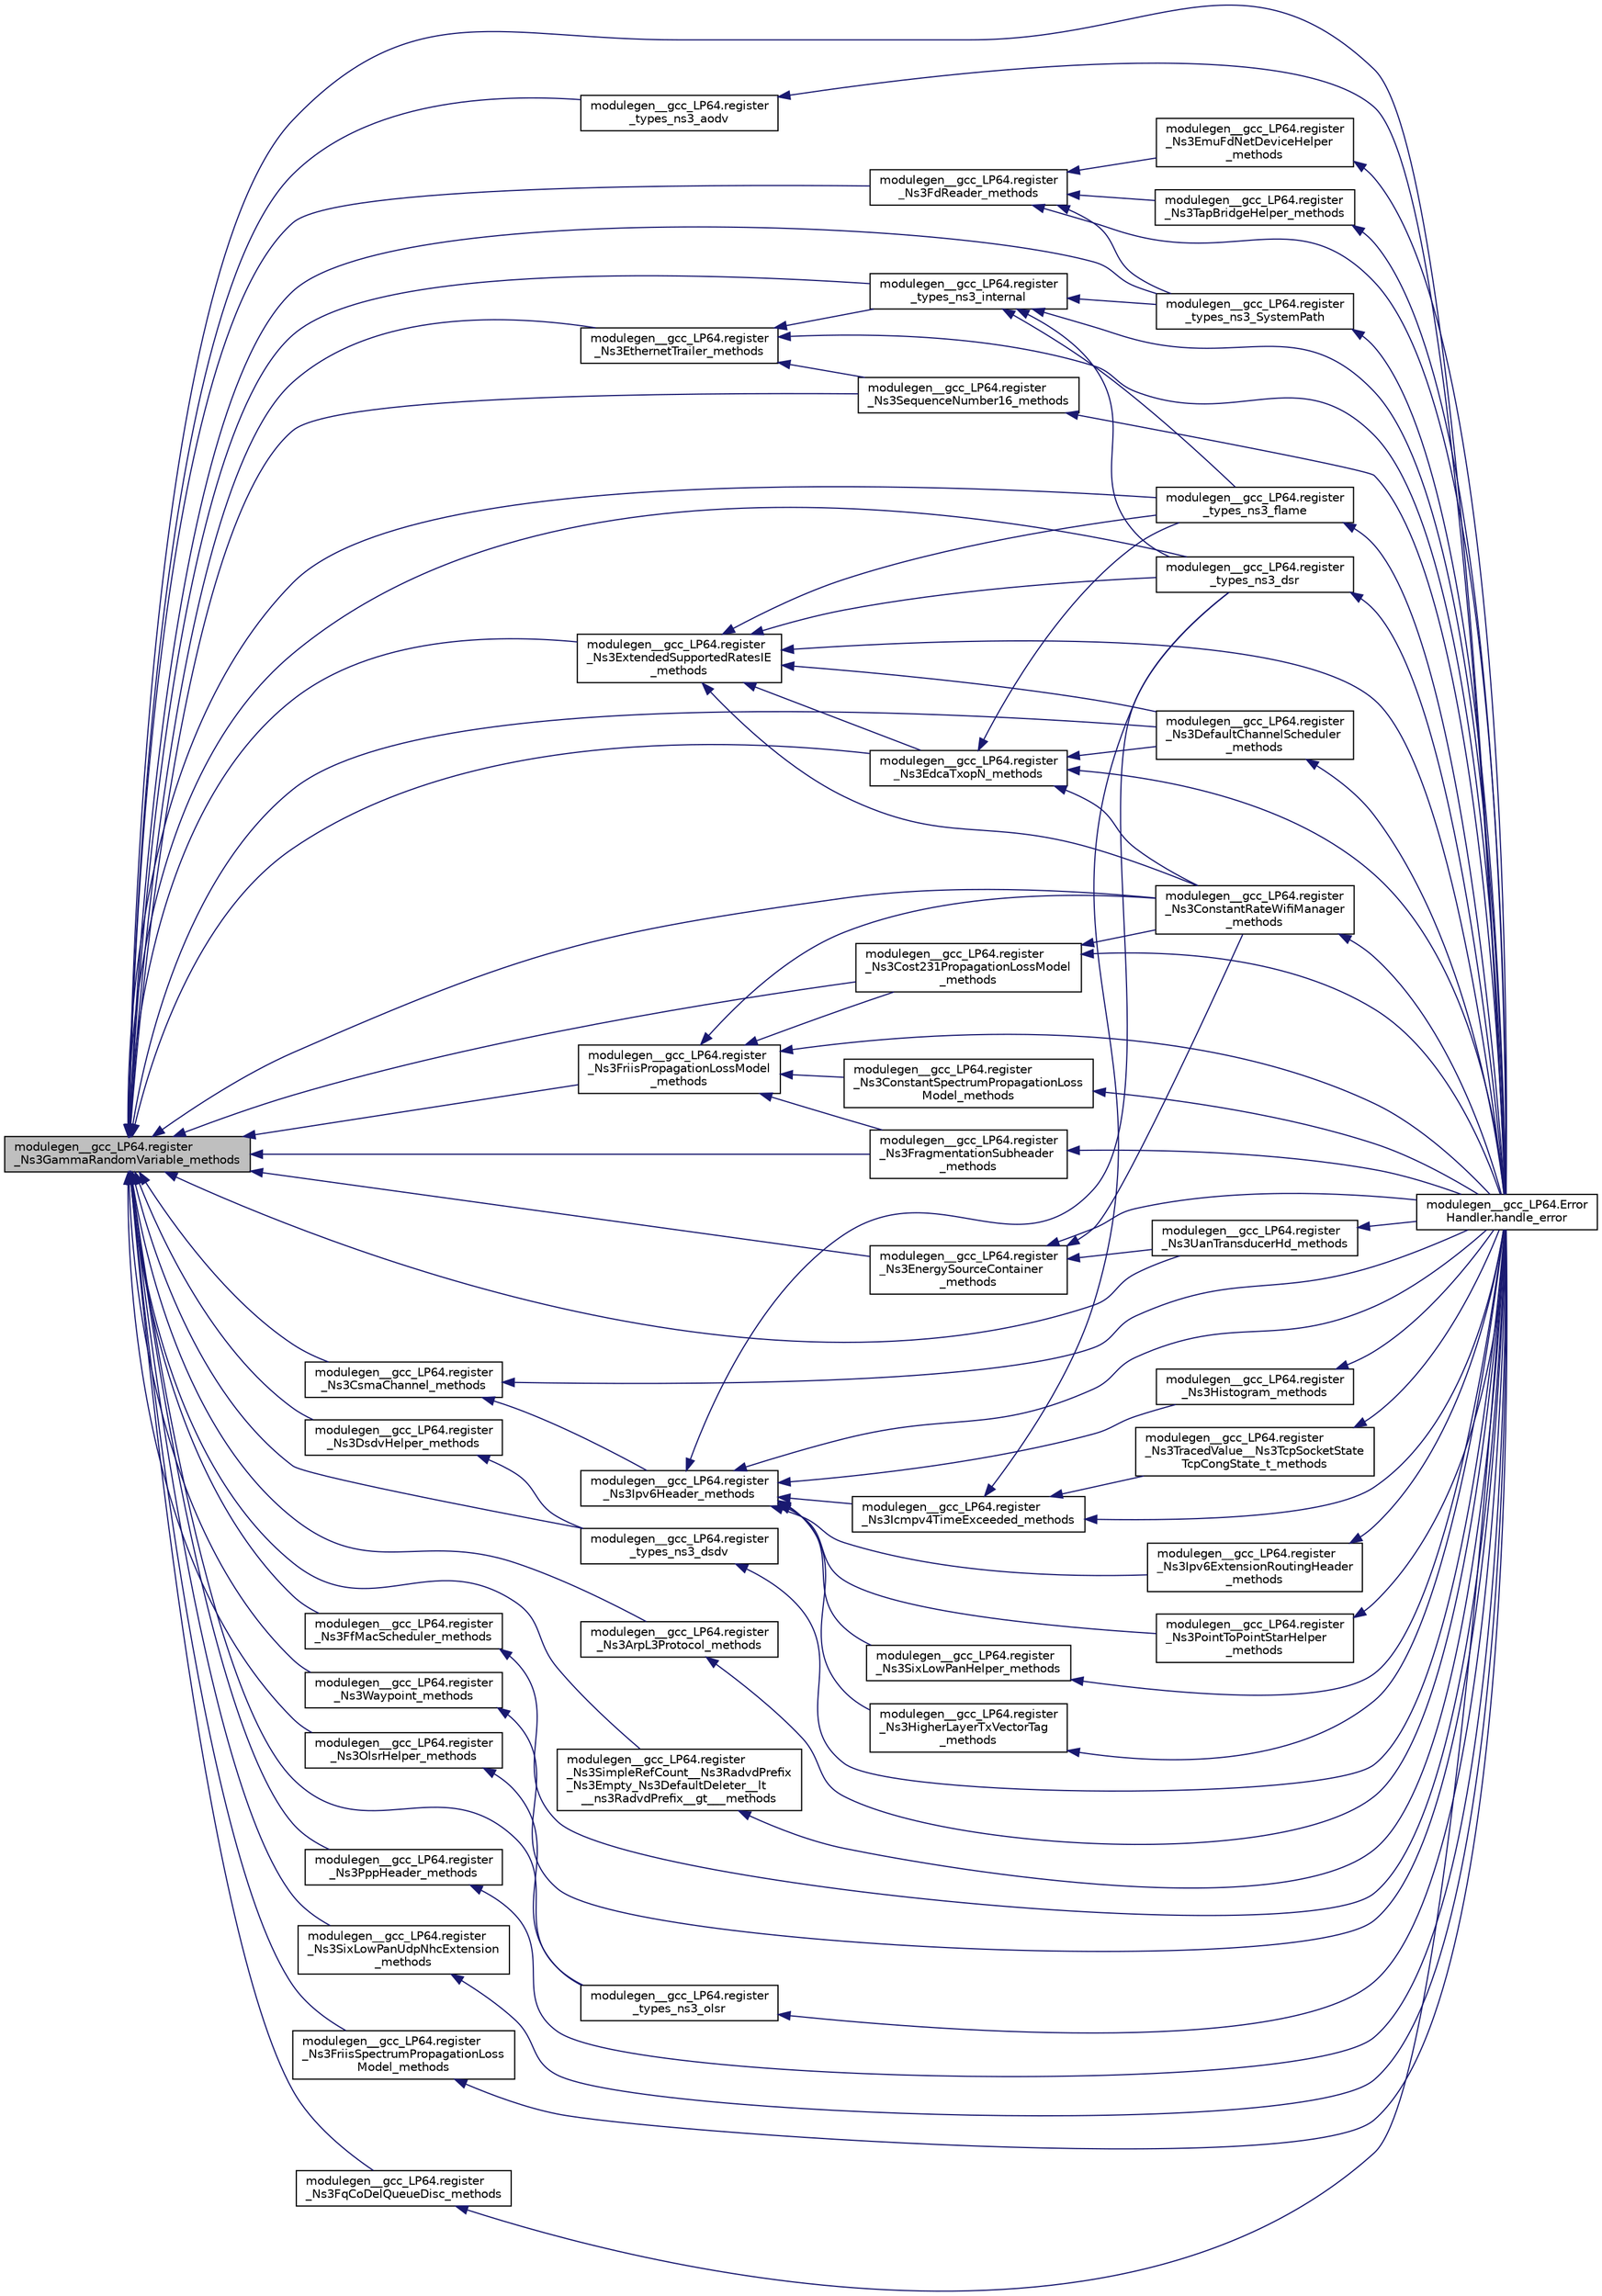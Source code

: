 digraph "modulegen__gcc_LP64.register_Ns3GammaRandomVariable_methods"
{
  edge [fontname="Helvetica",fontsize="10",labelfontname="Helvetica",labelfontsize="10"];
  node [fontname="Helvetica",fontsize="10",shape=record];
  rankdir="LR";
  Node1 [label="modulegen__gcc_LP64.register\l_Ns3GammaRandomVariable_methods",height=0.2,width=0.4,color="black", fillcolor="grey75", style="filled", fontcolor="black"];
  Node1 -> Node2 [dir="back",color="midnightblue",fontsize="10",style="solid"];
  Node2 [label="modulegen__gcc_LP64.register\l_types_ns3_aodv",height=0.2,width=0.4,color="black", fillcolor="white", style="filled",URL="$db/dbb/namespacemodulegen____gcc__LP64.html#a5df6bc36e8f7dd9aa8415fcd18b1264b"];
  Node2 -> Node3 [dir="back",color="midnightblue",fontsize="10",style="solid"];
  Node3 [label="modulegen__gcc_LP64.Error\lHandler.handle_error",height=0.2,width=0.4,color="black", fillcolor="white", style="filled",URL="$df/d38/classmodulegen____gcc__LP64_1_1ErrorHandler.html#ae861af2ccf0c7d1732eb52c22d89f8fd"];
  Node1 -> Node4 [dir="back",color="midnightblue",fontsize="10",style="solid"];
  Node4 [label="modulegen__gcc_LP64.register\l_types_ns3_internal",height=0.2,width=0.4,color="black", fillcolor="white", style="filled",URL="$db/dbb/namespacemodulegen____gcc__LP64.html#aa5591cd0831727624dde86d56333dc35"];
  Node4 -> Node3 [dir="back",color="midnightblue",fontsize="10",style="solid"];
  Node4 -> Node5 [dir="back",color="midnightblue",fontsize="10",style="solid"];
  Node5 [label="modulegen__gcc_LP64.register\l_types_ns3_SystemPath",height=0.2,width=0.4,color="black", fillcolor="white", style="filled",URL="$db/dbb/namespacemodulegen____gcc__LP64.html#a5efceb696a814981c99c36a87fcfaa75"];
  Node5 -> Node3 [dir="back",color="midnightblue",fontsize="10",style="solid"];
  Node4 -> Node6 [dir="back",color="midnightblue",fontsize="10",style="solid"];
  Node6 [label="modulegen__gcc_LP64.register\l_types_ns3_dsr",height=0.2,width=0.4,color="black", fillcolor="white", style="filled",URL="$db/dbb/namespacemodulegen____gcc__LP64.html#a96238b914c8d89466e10c074ff281344"];
  Node6 -> Node3 [dir="back",color="midnightblue",fontsize="10",style="solid"];
  Node4 -> Node7 [dir="back",color="midnightblue",fontsize="10",style="solid"];
  Node7 [label="modulegen__gcc_LP64.register\l_types_ns3_flame",height=0.2,width=0.4,color="black", fillcolor="white", style="filled",URL="$db/dbb/namespacemodulegen____gcc__LP64.html#a0c0e3c1249cadb3ceda60aee63e39192"];
  Node7 -> Node3 [dir="back",color="midnightblue",fontsize="10",style="solid"];
  Node1 -> Node8 [dir="back",color="midnightblue",fontsize="10",style="solid"];
  Node8 [label="modulegen__gcc_LP64.register\l_Ns3EthernetTrailer_methods",height=0.2,width=0.4,color="black", fillcolor="white", style="filled",URL="$db/dbb/namespacemodulegen____gcc__LP64.html#aa3f3e67426233931e9e9246b3d05e3e4"];
  Node8 -> Node4 [dir="back",color="midnightblue",fontsize="10",style="solid"];
  Node8 -> Node3 [dir="back",color="midnightblue",fontsize="10",style="solid"];
  Node8 -> Node9 [dir="back",color="midnightblue",fontsize="10",style="solid"];
  Node9 [label="modulegen__gcc_LP64.register\l_Ns3SequenceNumber16_methods",height=0.2,width=0.4,color="black", fillcolor="white", style="filled",URL="$db/dbb/namespacemodulegen____gcc__LP64.html#ac0ebb4651c60ef3ea2b6198c239cc357"];
  Node9 -> Node3 [dir="back",color="midnightblue",fontsize="10",style="solid"];
  Node1 -> Node3 [dir="back",color="midnightblue",fontsize="10",style="solid"];
  Node1 -> Node10 [dir="back",color="midnightblue",fontsize="10",style="solid"];
  Node10 [label="modulegen__gcc_LP64.register\l_Ns3FriisPropagationLossModel\l_methods",height=0.2,width=0.4,color="black", fillcolor="white", style="filled",URL="$db/dbb/namespacemodulegen____gcc__LP64.html#a0dd82f37b29c9fa170253065d25f75b4"];
  Node10 -> Node3 [dir="back",color="midnightblue",fontsize="10",style="solid"];
  Node10 -> Node11 [dir="back",color="midnightblue",fontsize="10",style="solid"];
  Node11 [label="modulegen__gcc_LP64.register\l_Ns3Cost231PropagationLossModel\l_methods",height=0.2,width=0.4,color="black", fillcolor="white", style="filled",URL="$db/dbb/namespacemodulegen____gcc__LP64.html#a2de2a700ab52f6d6946989876b791577"];
  Node11 -> Node3 [dir="back",color="midnightblue",fontsize="10",style="solid"];
  Node11 -> Node12 [dir="back",color="midnightblue",fontsize="10",style="solid"];
  Node12 [label="modulegen__gcc_LP64.register\l_Ns3ConstantRateWifiManager\l_methods",height=0.2,width=0.4,color="black", fillcolor="white", style="filled",URL="$db/dbb/namespacemodulegen____gcc__LP64.html#abd2fd3d9f370716a71ede9adbf3986d5"];
  Node12 -> Node3 [dir="back",color="midnightblue",fontsize="10",style="solid"];
  Node10 -> Node13 [dir="back",color="midnightblue",fontsize="10",style="solid"];
  Node13 [label="modulegen__gcc_LP64.register\l_Ns3ConstantSpectrumPropagationLoss\lModel_methods",height=0.2,width=0.4,color="black", fillcolor="white", style="filled",URL="$db/dbb/namespacemodulegen____gcc__LP64.html#aab184ed9e6b599692f044aff851ea682"];
  Node13 -> Node3 [dir="back",color="midnightblue",fontsize="10",style="solid"];
  Node10 -> Node12 [dir="back",color="midnightblue",fontsize="10",style="solid"];
  Node10 -> Node14 [dir="back",color="midnightblue",fontsize="10",style="solid"];
  Node14 [label="modulegen__gcc_LP64.register\l_Ns3FragmentationSubheader\l_methods",height=0.2,width=0.4,color="black", fillcolor="white", style="filled",URL="$db/dbb/namespacemodulegen____gcc__LP64.html#ab22b962b2f18a40b5a11b339f06a5a08"];
  Node14 -> Node3 [dir="back",color="midnightblue",fontsize="10",style="solid"];
  Node1 -> Node5 [dir="back",color="midnightblue",fontsize="10",style="solid"];
  Node1 -> Node15 [dir="back",color="midnightblue",fontsize="10",style="solid"];
  Node15 [label="modulegen__gcc_LP64.register\l_Ns3FdReader_methods",height=0.2,width=0.4,color="black", fillcolor="white", style="filled",URL="$db/dbb/namespacemodulegen____gcc__LP64.html#a378caf9ee8d07dbdea0dd210159b5eb3"];
  Node15 -> Node5 [dir="back",color="midnightblue",fontsize="10",style="solid"];
  Node15 -> Node3 [dir="back",color="midnightblue",fontsize="10",style="solid"];
  Node15 -> Node16 [dir="back",color="midnightblue",fontsize="10",style="solid"];
  Node16 [label="modulegen__gcc_LP64.register\l_Ns3EmuFdNetDeviceHelper\l_methods",height=0.2,width=0.4,color="black", fillcolor="white", style="filled",URL="$db/dbb/namespacemodulegen____gcc__LP64.html#a1d7d310497e0f0dca75a0bddc6dc0bf4"];
  Node16 -> Node3 [dir="back",color="midnightblue",fontsize="10",style="solid"];
  Node15 -> Node17 [dir="back",color="midnightblue",fontsize="10",style="solid"];
  Node17 [label="modulegen__gcc_LP64.register\l_Ns3TapBridgeHelper_methods",height=0.2,width=0.4,color="black", fillcolor="white", style="filled",URL="$db/dbb/namespacemodulegen____gcc__LP64.html#a598eddf182e4b74b1b045d2f9431bc5b"];
  Node17 -> Node3 [dir="back",color="midnightblue",fontsize="10",style="solid"];
  Node1 -> Node18 [dir="back",color="midnightblue",fontsize="10",style="solid"];
  Node18 [label="modulegen__gcc_LP64.register\l_Ns3CsmaChannel_methods",height=0.2,width=0.4,color="black", fillcolor="white", style="filled",URL="$db/dbb/namespacemodulegen____gcc__LP64.html#a931182772500ad32039d3978e60fc360"];
  Node18 -> Node3 [dir="back",color="midnightblue",fontsize="10",style="solid"];
  Node18 -> Node19 [dir="back",color="midnightblue",fontsize="10",style="solid"];
  Node19 [label="modulegen__gcc_LP64.register\l_Ns3Ipv6Header_methods",height=0.2,width=0.4,color="black", fillcolor="white", style="filled",URL="$db/dbb/namespacemodulegen____gcc__LP64.html#a3bf4c1735120b6da054ad14ebaa7c850"];
  Node19 -> Node3 [dir="back",color="midnightblue",fontsize="10",style="solid"];
  Node19 -> Node6 [dir="back",color="midnightblue",fontsize="10",style="solid"];
  Node19 -> Node20 [dir="back",color="midnightblue",fontsize="10",style="solid"];
  Node20 [label="modulegen__gcc_LP64.register\l_Ns3Icmpv4TimeExceeded_methods",height=0.2,width=0.4,color="black", fillcolor="white", style="filled",URL="$db/dbb/namespacemodulegen____gcc__LP64.html#aa53916451f16b601e3e9b416b72d8a9c"];
  Node20 -> Node6 [dir="back",color="midnightblue",fontsize="10",style="solid"];
  Node20 -> Node3 [dir="back",color="midnightblue",fontsize="10",style="solid"];
  Node20 -> Node21 [dir="back",color="midnightblue",fontsize="10",style="solid"];
  Node21 [label="modulegen__gcc_LP64.register\l_Ns3TracedValue__Ns3TcpSocketState\lTcpCongState_t_methods",height=0.2,width=0.4,color="black", fillcolor="white", style="filled",URL="$db/dbb/namespacemodulegen____gcc__LP64.html#aa79cae88eaea857579df6e1e77ee0e9f"];
  Node21 -> Node3 [dir="back",color="midnightblue",fontsize="10",style="solid"];
  Node19 -> Node22 [dir="back",color="midnightblue",fontsize="10",style="solid"];
  Node22 [label="modulegen__gcc_LP64.register\l_Ns3Histogram_methods",height=0.2,width=0.4,color="black", fillcolor="white", style="filled",URL="$db/dbb/namespacemodulegen____gcc__LP64.html#a1c954bcebbf4f39e744972bd97837a19"];
  Node22 -> Node3 [dir="back",color="midnightblue",fontsize="10",style="solid"];
  Node19 -> Node23 [dir="back",color="midnightblue",fontsize="10",style="solid"];
  Node23 [label="modulegen__gcc_LP64.register\l_Ns3Ipv6ExtensionRoutingHeader\l_methods",height=0.2,width=0.4,color="black", fillcolor="white", style="filled",URL="$db/dbb/namespacemodulegen____gcc__LP64.html#a587188161e2d082996bdfc8cde91589a"];
  Node23 -> Node3 [dir="back",color="midnightblue",fontsize="10",style="solid"];
  Node19 -> Node24 [dir="back",color="midnightblue",fontsize="10",style="solid"];
  Node24 [label="modulegen__gcc_LP64.register\l_Ns3PointToPointStarHelper\l_methods",height=0.2,width=0.4,color="black", fillcolor="white", style="filled",URL="$db/dbb/namespacemodulegen____gcc__LP64.html#a60a5b528b355b91fbc7711812e88ddb5"];
  Node24 -> Node3 [dir="back",color="midnightblue",fontsize="10",style="solid"];
  Node19 -> Node25 [dir="back",color="midnightblue",fontsize="10",style="solid"];
  Node25 [label="modulegen__gcc_LP64.register\l_Ns3SixLowPanHelper_methods",height=0.2,width=0.4,color="black", fillcolor="white", style="filled",URL="$db/dbb/namespacemodulegen____gcc__LP64.html#a970fa3e779fda455602aa76205ff485c"];
  Node25 -> Node3 [dir="back",color="midnightblue",fontsize="10",style="solid"];
  Node19 -> Node26 [dir="back",color="midnightblue",fontsize="10",style="solid"];
  Node26 [label="modulegen__gcc_LP64.register\l_Ns3HigherLayerTxVectorTag\l_methods",height=0.2,width=0.4,color="black", fillcolor="white", style="filled",URL="$db/dbb/namespacemodulegen____gcc__LP64.html#a2efb27e8a320024b3aedc35ce99f9246"];
  Node26 -> Node3 [dir="back",color="midnightblue",fontsize="10",style="solid"];
  Node1 -> Node27 [dir="back",color="midnightblue",fontsize="10",style="solid"];
  Node27 [label="modulegen__gcc_LP64.register\l_types_ns3_dsdv",height=0.2,width=0.4,color="black", fillcolor="white", style="filled",URL="$db/dbb/namespacemodulegen____gcc__LP64.html#ae9b8c627c6619946068e27d35649e380"];
  Node27 -> Node3 [dir="back",color="midnightblue",fontsize="10",style="solid"];
  Node1 -> Node28 [dir="back",color="midnightblue",fontsize="10",style="solid"];
  Node28 [label="modulegen__gcc_LP64.register\l_Ns3DsdvHelper_methods",height=0.2,width=0.4,color="black", fillcolor="white", style="filled",URL="$db/dbb/namespacemodulegen____gcc__LP64.html#a196d31b4357d09144cc1e47cd09a59ee"];
  Node28 -> Node27 [dir="back",color="midnightblue",fontsize="10",style="solid"];
  Node1 -> Node6 [dir="back",color="midnightblue",fontsize="10",style="solid"];
  Node1 -> Node29 [dir="back",color="midnightblue",fontsize="10",style="solid"];
  Node29 [label="modulegen__gcc_LP64.register\l_Ns3ExtendedSupportedRatesIE\l_methods",height=0.2,width=0.4,color="black", fillcolor="white", style="filled",URL="$db/dbb/namespacemodulegen____gcc__LP64.html#aff0de42f78e40ad9c7c7a2c3a03b7906"];
  Node29 -> Node6 [dir="back",color="midnightblue",fontsize="10",style="solid"];
  Node29 -> Node7 [dir="back",color="midnightblue",fontsize="10",style="solid"];
  Node29 -> Node30 [dir="back",color="midnightblue",fontsize="10",style="solid"];
  Node30 [label="modulegen__gcc_LP64.register\l_Ns3EdcaTxopN_methods",height=0.2,width=0.4,color="black", fillcolor="white", style="filled",URL="$db/dbb/namespacemodulegen____gcc__LP64.html#a9348f89f88884db928d00d4b1f02fa4b"];
  Node30 -> Node7 [dir="back",color="midnightblue",fontsize="10",style="solid"];
  Node30 -> Node3 [dir="back",color="midnightblue",fontsize="10",style="solid"];
  Node30 -> Node31 [dir="back",color="midnightblue",fontsize="10",style="solid"];
  Node31 [label="modulegen__gcc_LP64.register\l_Ns3DefaultChannelScheduler\l_methods",height=0.2,width=0.4,color="black", fillcolor="white", style="filled",URL="$db/dbb/namespacemodulegen____gcc__LP64.html#a1d62c6d85417c5bcedc99f3d1ef0f895"];
  Node31 -> Node3 [dir="back",color="midnightblue",fontsize="10",style="solid"];
  Node30 -> Node12 [dir="back",color="midnightblue",fontsize="10",style="solid"];
  Node29 -> Node3 [dir="back",color="midnightblue",fontsize="10",style="solid"];
  Node29 -> Node31 [dir="back",color="midnightblue",fontsize="10",style="solid"];
  Node29 -> Node12 [dir="back",color="midnightblue",fontsize="10",style="solid"];
  Node1 -> Node32 [dir="back",color="midnightblue",fontsize="10",style="solid"];
  Node32 [label="modulegen__gcc_LP64.register\l_Ns3EnergySourceContainer\l_methods",height=0.2,width=0.4,color="black", fillcolor="white", style="filled",URL="$db/dbb/namespacemodulegen____gcc__LP64.html#a40ac4bd8c5c85d6179db85ab33e7601d"];
  Node32 -> Node3 [dir="back",color="midnightblue",fontsize="10",style="solid"];
  Node32 -> Node33 [dir="back",color="midnightblue",fontsize="10",style="solid"];
  Node33 [label="modulegen__gcc_LP64.register\l_Ns3UanTransducerHd_methods",height=0.2,width=0.4,color="black", fillcolor="white", style="filled",URL="$db/dbb/namespacemodulegen____gcc__LP64.html#a69dafbfca1538ae2326c56222034faf6"];
  Node33 -> Node3 [dir="back",color="midnightblue",fontsize="10",style="solid"];
  Node32 -> Node12 [dir="back",color="midnightblue",fontsize="10",style="solid"];
  Node1 -> Node34 [dir="back",color="midnightblue",fontsize="10",style="solid"];
  Node34 [label="modulegen__gcc_LP64.register\l_Ns3ArpL3Protocol_methods",height=0.2,width=0.4,color="black", fillcolor="white", style="filled",URL="$db/dbb/namespacemodulegen____gcc__LP64.html#a724d8974473fbde214c4f77891e3dddb"];
  Node34 -> Node3 [dir="back",color="midnightblue",fontsize="10",style="solid"];
  Node1 -> Node35 [dir="back",color="midnightblue",fontsize="10",style="solid"];
  Node35 [label="modulegen__gcc_LP64.register\l_Ns3SimpleRefCount__Ns3RadvdPrefix\l_Ns3Empty_Ns3DefaultDeleter__lt\l__ns3RadvdPrefix__gt___methods",height=0.2,width=0.4,color="black", fillcolor="white", style="filled",URL="$db/dbb/namespacemodulegen____gcc__LP64.html#ae7283bb8e17684bbb914dd54642b941d"];
  Node35 -> Node3 [dir="back",color="midnightblue",fontsize="10",style="solid"];
  Node1 -> Node36 [dir="back",color="midnightblue",fontsize="10",style="solid"];
  Node36 [label="modulegen__gcc_LP64.register\l_Ns3FfMacScheduler_methods",height=0.2,width=0.4,color="black", fillcolor="white", style="filled",URL="$db/dbb/namespacemodulegen____gcc__LP64.html#a4e473fe98617de74dd6080d6a9b8a30d"];
  Node36 -> Node3 [dir="back",color="midnightblue",fontsize="10",style="solid"];
  Node1 -> Node7 [dir="back",color="midnightblue",fontsize="10",style="solid"];
  Node1 -> Node30 [dir="back",color="midnightblue",fontsize="10",style="solid"];
  Node1 -> Node37 [dir="back",color="midnightblue",fontsize="10",style="solid"];
  Node37 [label="modulegen__gcc_LP64.register\l_Ns3Waypoint_methods",height=0.2,width=0.4,color="black", fillcolor="white", style="filled",URL="$db/dbb/namespacemodulegen____gcc__LP64.html#ac0bc7f47fc4c369f06f9f4b053a9372f"];
  Node37 -> Node3 [dir="back",color="midnightblue",fontsize="10",style="solid"];
  Node1 -> Node9 [dir="back",color="midnightblue",fontsize="10",style="solid"];
  Node1 -> Node38 [dir="back",color="midnightblue",fontsize="10",style="solid"];
  Node38 [label="modulegen__gcc_LP64.register\l_types_ns3_olsr",height=0.2,width=0.4,color="black", fillcolor="white", style="filled",URL="$db/dbb/namespacemodulegen____gcc__LP64.html#ae56deb90c9eb4dcf33b0c89e69e2b87b"];
  Node38 -> Node3 [dir="back",color="midnightblue",fontsize="10",style="solid"];
  Node1 -> Node39 [dir="back",color="midnightblue",fontsize="10",style="solid"];
  Node39 [label="modulegen__gcc_LP64.register\l_Ns3OlsrHelper_methods",height=0.2,width=0.4,color="black", fillcolor="white", style="filled",URL="$db/dbb/namespacemodulegen____gcc__LP64.html#ab4f250f175376d92d01b0087a4371d46"];
  Node39 -> Node38 [dir="back",color="midnightblue",fontsize="10",style="solid"];
  Node1 -> Node40 [dir="back",color="midnightblue",fontsize="10",style="solid"];
  Node40 [label="modulegen__gcc_LP64.register\l_Ns3PppHeader_methods",height=0.2,width=0.4,color="black", fillcolor="white", style="filled",URL="$db/dbb/namespacemodulegen____gcc__LP64.html#a61f7c834d611f24cf077888297f647d1"];
  Node40 -> Node3 [dir="back",color="midnightblue",fontsize="10",style="solid"];
  Node1 -> Node11 [dir="back",color="midnightblue",fontsize="10",style="solid"];
  Node1 -> Node41 [dir="back",color="midnightblue",fontsize="10",style="solid"];
  Node41 [label="modulegen__gcc_LP64.register\l_Ns3SixLowPanUdpNhcExtension\l_methods",height=0.2,width=0.4,color="black", fillcolor="white", style="filled",URL="$db/dbb/namespacemodulegen____gcc__LP64.html#adf312d44fdbcb264a99d85fbb66cc156"];
  Node41 -> Node3 [dir="back",color="midnightblue",fontsize="10",style="solid"];
  Node1 -> Node42 [dir="back",color="midnightblue",fontsize="10",style="solid"];
  Node42 [label="modulegen__gcc_LP64.register\l_Ns3FriisSpectrumPropagationLoss\lModel_methods",height=0.2,width=0.4,color="black", fillcolor="white", style="filled",URL="$db/dbb/namespacemodulegen____gcc__LP64.html#a3f391c531577f1267a477386adc83d0e"];
  Node42 -> Node3 [dir="back",color="midnightblue",fontsize="10",style="solid"];
  Node1 -> Node43 [dir="back",color="midnightblue",fontsize="10",style="solid"];
  Node43 [label="modulegen__gcc_LP64.register\l_Ns3FqCoDelQueueDisc_methods",height=0.2,width=0.4,color="black", fillcolor="white", style="filled",URL="$db/dbb/namespacemodulegen____gcc__LP64.html#a5d57964880eee6b22ba706d6ee94e0fb"];
  Node43 -> Node3 [dir="back",color="midnightblue",fontsize="10",style="solid"];
  Node1 -> Node33 [dir="back",color="midnightblue",fontsize="10",style="solid"];
  Node1 -> Node31 [dir="back",color="midnightblue",fontsize="10",style="solid"];
  Node1 -> Node12 [dir="back",color="midnightblue",fontsize="10",style="solid"];
  Node1 -> Node14 [dir="back",color="midnightblue",fontsize="10",style="solid"];
}
